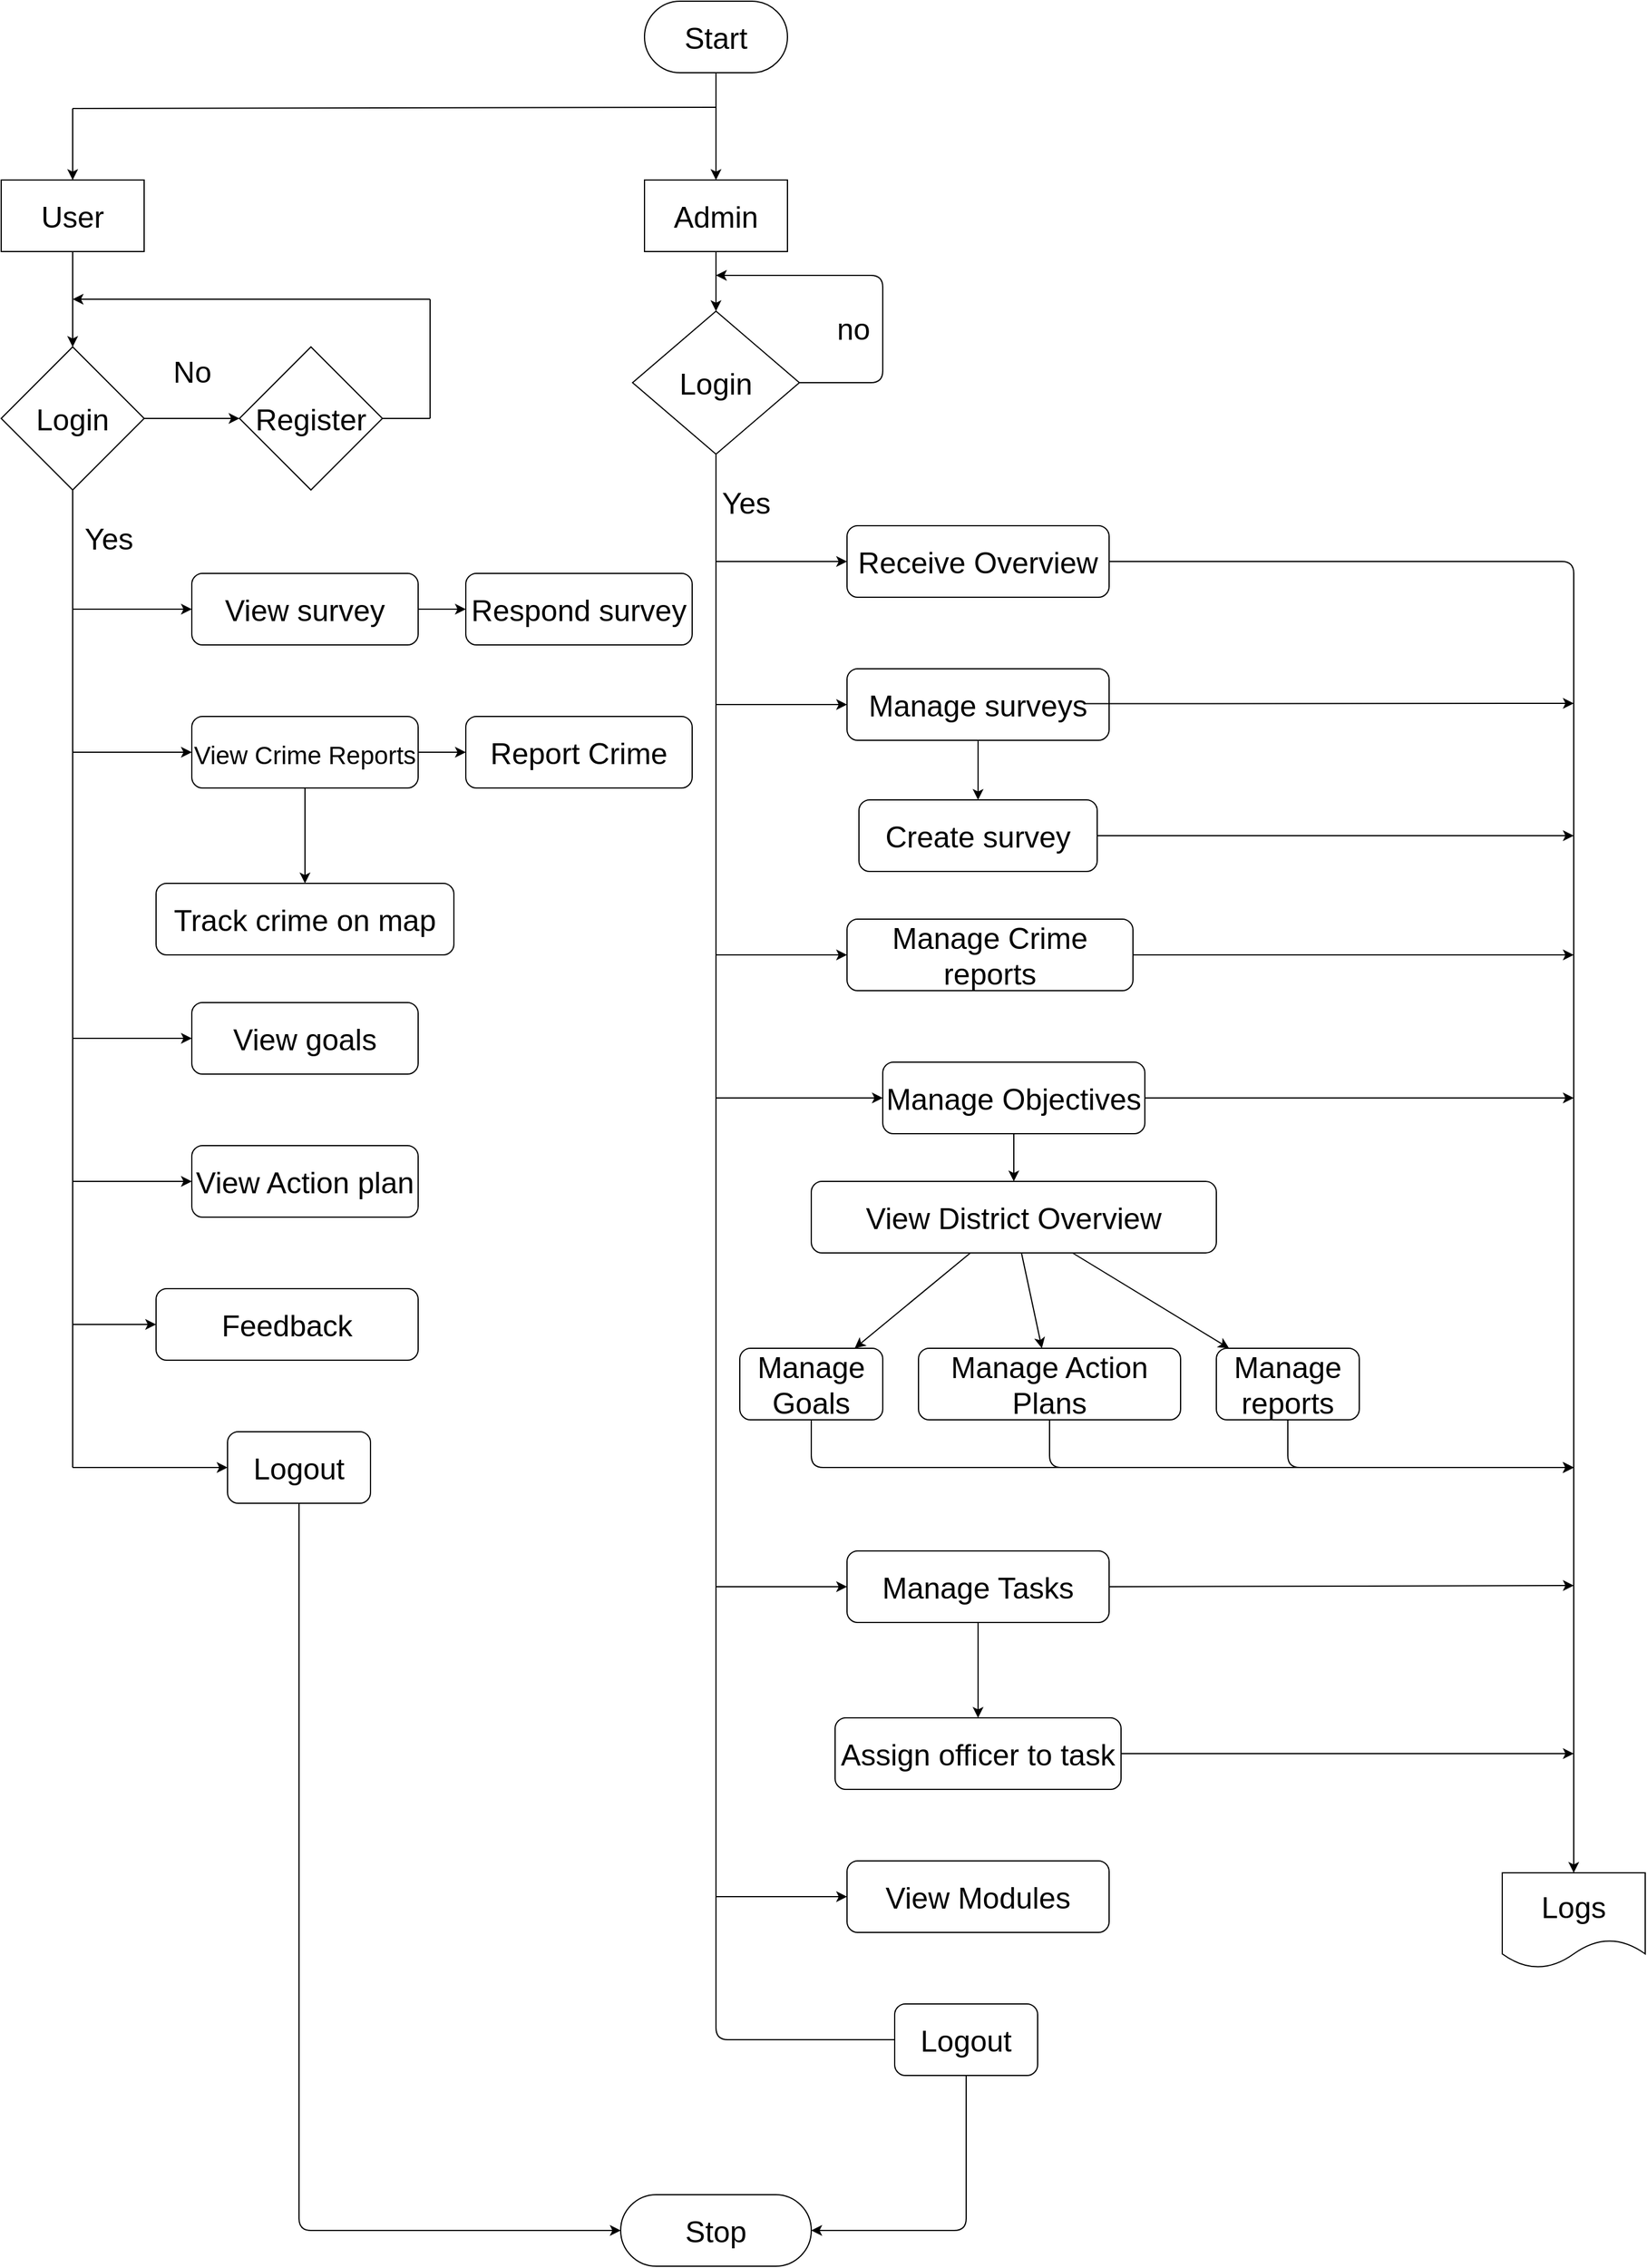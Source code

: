 <mxfile>
    <diagram id="1wK5Vb-VDPqRYVqnz03B" name="Page-1">
        <mxGraphModel dx="2206" dy="1609" grid="1" gridSize="10" guides="1" tooltips="1" connect="1" arrows="1" fold="1" page="1" pageScale="1" pageWidth="850" pageHeight="1100" math="0" shadow="0">
            <root>
                <mxCell id="0"/>
                <mxCell id="1" parent="0"/>
                <mxCell id="16" value="" style="edgeStyle=none;html=1;fontSize=25;fontColor=#000000;" edge="1" parent="1" source="13" target="15">
                    <mxGeometry relative="1" as="geometry"/>
                </mxCell>
                <mxCell id="13" value="User" style="rounded=0;whiteSpace=wrap;html=1;fontSize=25;fontColor=#000000;fillColor=#FFFFFF;" vertex="1" parent="1">
                    <mxGeometry x="230" y="200" width="120" height="60" as="geometry"/>
                </mxCell>
                <mxCell id="57" value="" style="edgeStyle=none;html=1;fontSize=25;fontColor=#000000;" edge="1" parent="1" source="14" target="56">
                    <mxGeometry relative="1" as="geometry"/>
                </mxCell>
                <mxCell id="14" value="Admin" style="rounded=0;whiteSpace=wrap;html=1;fontSize=25;fontColor=#000000;fillColor=#FFFFFF;" vertex="1" parent="1">
                    <mxGeometry x="770" y="200" width="120" height="60" as="geometry"/>
                </mxCell>
                <mxCell id="18" value="" style="edgeStyle=none;html=1;fontSize=25;fontColor=#000000;" edge="1" parent="1" source="15" target="17">
                    <mxGeometry relative="1" as="geometry"/>
                </mxCell>
                <mxCell id="15" value="Login" style="rhombus;whiteSpace=wrap;html=1;fontSize=25;fillColor=#FFFFFF;fontColor=#000000;rounded=0;" vertex="1" parent="1">
                    <mxGeometry x="230" y="340" width="120" height="120" as="geometry"/>
                </mxCell>
                <mxCell id="19" style="edgeStyle=none;html=1;fontSize=25;fontColor=#000000;" edge="1" parent="1">
                    <mxGeometry relative="1" as="geometry">
                        <mxPoint x="290" y="300" as="targetPoint"/>
                        <mxPoint x="590" y="300" as="sourcePoint"/>
                    </mxGeometry>
                </mxCell>
                <mxCell id="17" value="Register" style="rhombus;whiteSpace=wrap;html=1;fontSize=25;fillColor=#FFFFFF;fontColor=#000000;rounded=0;" vertex="1" parent="1">
                    <mxGeometry x="430" y="340" width="120" height="120" as="geometry"/>
                </mxCell>
                <mxCell id="20" value="" style="endArrow=none;html=1;fontSize=25;fontColor=#000000;exitX=1;exitY=0.5;exitDx=0;exitDy=0;" edge="1" parent="1" source="17">
                    <mxGeometry width="50" height="50" relative="1" as="geometry">
                        <mxPoint x="750" y="300" as="sourcePoint"/>
                        <mxPoint x="590" y="400" as="targetPoint"/>
                    </mxGeometry>
                </mxCell>
                <mxCell id="21" value="" style="endArrow=none;html=1;fontSize=25;fontColor=#000000;" edge="1" parent="1">
                    <mxGeometry width="50" height="50" relative="1" as="geometry">
                        <mxPoint x="590" y="300" as="sourcePoint"/>
                        <mxPoint x="590" y="400" as="targetPoint"/>
                    </mxGeometry>
                </mxCell>
                <mxCell id="22" value="" style="endArrow=none;html=1;fontSize=25;fontColor=#000000;exitX=0.5;exitY=1;exitDx=0;exitDy=0;" edge="1" parent="1" source="15">
                    <mxGeometry width="50" height="50" relative="1" as="geometry">
                        <mxPoint x="600" y="460" as="sourcePoint"/>
                        <mxPoint x="290" y="1280" as="targetPoint"/>
                    </mxGeometry>
                </mxCell>
                <mxCell id="23" value="" style="endArrow=classic;html=1;fontSize=25;fontColor=#000000;" edge="1" parent="1">
                    <mxGeometry width="50" height="50" relative="1" as="geometry">
                        <mxPoint x="290" y="560" as="sourcePoint"/>
                        <mxPoint x="390" y="560" as="targetPoint"/>
                    </mxGeometry>
                </mxCell>
                <mxCell id="83" value="" style="edgeStyle=none;html=1;fontSize=25;fontColor=#FFFFFF;" edge="1" parent="1" source="24" target="82">
                    <mxGeometry relative="1" as="geometry"/>
                </mxCell>
                <mxCell id="24" value="View survey" style="rounded=1;whiteSpace=wrap;html=1;fontSize=25;fontColor=#000000;fillColor=#FFFFFF;" vertex="1" parent="1">
                    <mxGeometry x="390" y="530" width="190" height="60" as="geometry"/>
                </mxCell>
                <mxCell id="25" value="" style="endArrow=classic;html=1;fontSize=25;fontColor=#000000;" edge="1" parent="1">
                    <mxGeometry width="50" height="50" relative="1" as="geometry">
                        <mxPoint x="290" y="680" as="sourcePoint"/>
                        <mxPoint x="390" y="680" as="targetPoint"/>
                    </mxGeometry>
                </mxCell>
                <mxCell id="85" value="" style="edgeStyle=none;html=1;fontSize=21;fontColor=#FFFFFF;" edge="1" parent="1" source="26" target="84">
                    <mxGeometry relative="1" as="geometry"/>
                </mxCell>
                <mxCell id="91" value="" style="edgeStyle=none;html=1;fontSize=25;fontColor=#FFFFFF;" edge="1" parent="1" source="26" target="90">
                    <mxGeometry relative="1" as="geometry"/>
                </mxCell>
                <mxCell id="26" value="&lt;font style=&quot;font-size: 21px;&quot;&gt;View Crime Reports&lt;/font&gt;" style="rounded=1;whiteSpace=wrap;html=1;fontSize=25;fontColor=#000000;fillColor=#FFFFFF;" vertex="1" parent="1">
                    <mxGeometry x="390" y="650" width="190" height="60" as="geometry"/>
                </mxCell>
                <mxCell id="27" value="View goals" style="rounded=1;whiteSpace=wrap;html=1;fontSize=25;fontColor=#000000;fillColor=#FFFFFF;" vertex="1" parent="1">
                    <mxGeometry x="390" y="890" width="190" height="60" as="geometry"/>
                </mxCell>
                <mxCell id="28" value="" style="endArrow=classic;html=1;fontSize=25;fontColor=#000000;" edge="1" parent="1">
                    <mxGeometry width="50" height="50" relative="1" as="geometry">
                        <mxPoint x="290" y="920" as="sourcePoint"/>
                        <mxPoint x="390" y="920" as="targetPoint"/>
                    </mxGeometry>
                </mxCell>
                <mxCell id="40" value="" style="endArrow=classic;html=1;fontSize=25;fontColor=#000000;" edge="1" parent="1">
                    <mxGeometry width="50" height="50" relative="1" as="geometry">
                        <mxPoint x="290" y="1160" as="sourcePoint"/>
                        <mxPoint x="360" y="1160" as="targetPoint"/>
                    </mxGeometry>
                </mxCell>
                <mxCell id="41" value="Feedback" style="rounded=1;whiteSpace=wrap;html=1;fontSize=25;fontColor=#000000;fillColor=#FFFFFF;" vertex="1" parent="1">
                    <mxGeometry x="360" y="1130" width="220" height="60" as="geometry"/>
                </mxCell>
                <mxCell id="44" value="" style="endArrow=classic;html=1;fontSize=25;fontColor=#000000;entryX=0;entryY=0.5;entryDx=0;entryDy=0;" edge="1" parent="1" target="45">
                    <mxGeometry width="50" height="50" relative="1" as="geometry">
                        <mxPoint x="290" y="1280" as="sourcePoint"/>
                        <mxPoint x="390" y="1280" as="targetPoint"/>
                    </mxGeometry>
                </mxCell>
                <mxCell id="47" value="" style="edgeStyle=none;html=1;fontSize=25;fontColor=#000000;exitX=0.5;exitY=1;exitDx=0;exitDy=0;exitPerimeter=0;" edge="1" parent="1" source="45" target="46">
                    <mxGeometry relative="1" as="geometry">
                        <mxPoint x="450" y="1580" as="sourcePoint"/>
                        <Array as="points">
                            <mxPoint x="480" y="1920"/>
                        </Array>
                    </mxGeometry>
                </mxCell>
                <mxCell id="45" value="Logout" style="rounded=1;whiteSpace=wrap;html=1;fontSize=25;fontColor=#000000;fillColor=#FFFFFF;" vertex="1" parent="1">
                    <mxGeometry x="420" y="1250" width="120" height="60" as="geometry"/>
                </mxCell>
                <mxCell id="46" value="Stop" style="whiteSpace=wrap;html=1;fontSize=25;fillColor=#FFFFFF;fontColor=#000000;rounded=1;arcSize=50;" vertex="1" parent="1">
                    <mxGeometry x="750" y="1890" width="160" height="60" as="geometry"/>
                </mxCell>
                <mxCell id="53" style="edgeStyle=none;html=1;exitX=0.5;exitY=1;exitDx=0;exitDy=0;entryX=0.5;entryY=0;entryDx=0;entryDy=0;fontSize=25;fontColor=#000000;" edge="1" parent="1" source="52" target="14">
                    <mxGeometry relative="1" as="geometry"/>
                </mxCell>
                <mxCell id="52" value="Start" style="rounded=1;whiteSpace=wrap;html=1;fontSize=25;fontColor=#000000;fillColor=#FFFFFF;arcSize=50;" vertex="1" parent="1">
                    <mxGeometry x="770" y="50" width="120" height="60" as="geometry"/>
                </mxCell>
                <mxCell id="54" value="" style="endArrow=none;html=1;fontSize=25;fontColor=#000000;" edge="1" parent="1">
                    <mxGeometry width="50" height="50" relative="1" as="geometry">
                        <mxPoint x="290" y="140" as="sourcePoint"/>
                        <mxPoint x="830" y="139" as="targetPoint"/>
                    </mxGeometry>
                </mxCell>
                <mxCell id="55" value="" style="endArrow=classic;html=1;fontSize=25;fontColor=#000000;entryX=0.5;entryY=0;entryDx=0;entryDy=0;" edge="1" parent="1" target="13">
                    <mxGeometry width="50" height="50" relative="1" as="geometry">
                        <mxPoint x="290" y="140" as="sourcePoint"/>
                        <mxPoint x="660" y="170" as="targetPoint"/>
                    </mxGeometry>
                </mxCell>
                <mxCell id="58" style="edgeStyle=none;html=1;exitX=1;exitY=0.5;exitDx=0;exitDy=0;fontSize=25;fontColor=#000000;" edge="1" parent="1" source="56">
                    <mxGeometry relative="1" as="geometry">
                        <mxPoint x="830" y="280" as="targetPoint"/>
                        <Array as="points">
                            <mxPoint x="970" y="370"/>
                            <mxPoint x="970" y="280"/>
                        </Array>
                    </mxGeometry>
                </mxCell>
                <mxCell id="59" style="edgeStyle=none;html=1;exitX=0.5;exitY=1;exitDx=0;exitDy=0;fontSize=25;fontColor=#000000;entryX=1;entryY=0.5;entryDx=0;entryDy=0;" edge="1" parent="1" source="56" target="114">
                    <mxGeometry relative="1" as="geometry">
                        <mxPoint x="690" y="1710" as="targetPoint"/>
                        <mxPoint x="830" y="700" as="sourcePoint"/>
                        <Array as="points">
                            <mxPoint x="830" y="1760"/>
                        </Array>
                    </mxGeometry>
                </mxCell>
                <mxCell id="56" value="Login" style="rhombus;whiteSpace=wrap;html=1;fontSize=25;fillColor=#FFFFFF;fontColor=#000000;rounded=0;" vertex="1" parent="1">
                    <mxGeometry x="760" y="310" width="140" height="120" as="geometry"/>
                </mxCell>
                <mxCell id="60" value="" style="endArrow=classic;html=1;fontSize=25;fontColor=#000000;" edge="1" parent="1">
                    <mxGeometry width="50" height="50" relative="1" as="geometry">
                        <mxPoint x="830" y="520" as="sourcePoint"/>
                        <mxPoint x="940" y="520" as="targetPoint"/>
                    </mxGeometry>
                </mxCell>
                <mxCell id="70" style="edgeStyle=none;html=1;exitX=1;exitY=0.5;exitDx=0;exitDy=0;fontSize=25;fontColor=#000000;entryX=0.5;entryY=0;entryDx=0;entryDy=0;" edge="1" parent="1" source="61" target="75">
                    <mxGeometry relative="1" as="geometry">
                        <mxPoint x="1330" y="1220" as="targetPoint"/>
                        <Array as="points">
                            <mxPoint x="1550" y="520"/>
                        </Array>
                    </mxGeometry>
                </mxCell>
                <mxCell id="61" value="Receive Overview" style="rounded=1;whiteSpace=wrap;html=1;fontSize=25;fontColor=#000000;fillColor=#FFFFFF;" vertex="1" parent="1">
                    <mxGeometry x="940" y="490" width="220" height="60" as="geometry"/>
                </mxCell>
                <mxCell id="93" value="" style="edgeStyle=none;html=1;fontSize=22;fontColor=#FFFFFF;" edge="1" parent="1" source="62" target="92">
                    <mxGeometry relative="1" as="geometry"/>
                </mxCell>
                <mxCell id="62" value="Manage surveys" style="rounded=1;whiteSpace=wrap;html=1;fontSize=25;fontColor=#000000;fillColor=#FFFFFF;" vertex="1" parent="1">
                    <mxGeometry x="940" y="610" width="220" height="60" as="geometry"/>
                </mxCell>
                <mxCell id="63" value="" style="endArrow=classic;html=1;fontSize=25;fontColor=#000000;" edge="1" parent="1">
                    <mxGeometry width="50" height="50" relative="1" as="geometry">
                        <mxPoint x="830" y="640" as="sourcePoint"/>
                        <mxPoint x="940" y="640" as="targetPoint"/>
                    </mxGeometry>
                </mxCell>
                <mxCell id="73" style="edgeStyle=none;html=1;exitX=1;exitY=0.5;exitDx=0;exitDy=0;fontSize=25;fontColor=#000000;" edge="1" parent="1" source="64">
                    <mxGeometry relative="1" as="geometry">
                        <mxPoint x="1550" y="850" as="targetPoint"/>
                    </mxGeometry>
                </mxCell>
                <mxCell id="64" value="&lt;font style=&quot;font-size: 25px;&quot;&gt;Manage Crime reports&lt;/font&gt;" style="rounded=1;whiteSpace=wrap;html=1;fontSize=25;fontColor=#000000;fillColor=#FFFFFF;" vertex="1" parent="1">
                    <mxGeometry x="940" y="820" width="240" height="60" as="geometry"/>
                </mxCell>
                <mxCell id="65" value="" style="endArrow=classic;html=1;fontSize=25;fontColor=#000000;" edge="1" parent="1">
                    <mxGeometry width="50" height="50" relative="1" as="geometry">
                        <mxPoint x="830" y="850" as="sourcePoint"/>
                        <mxPoint x="940" y="850" as="targetPoint"/>
                    </mxGeometry>
                </mxCell>
                <mxCell id="66" value="" style="endArrow=classic;html=1;fontSize=25;fontColor=#000000;entryX=0;entryY=0.5;entryDx=0;entryDy=0;" edge="1" parent="1" target="67">
                    <mxGeometry width="50" height="50" relative="1" as="geometry">
                        <mxPoint x="830" y="970" as="sourcePoint"/>
                        <mxPoint x="940" y="970" as="targetPoint"/>
                    </mxGeometry>
                </mxCell>
                <mxCell id="72" style="edgeStyle=none;html=1;exitX=1;exitY=0.5;exitDx=0;exitDy=0;fontSize=25;fontColor=#000000;" edge="1" parent="1" source="67">
                    <mxGeometry relative="1" as="geometry">
                        <mxPoint x="1550" y="970" as="targetPoint"/>
                    </mxGeometry>
                </mxCell>
                <mxCell id="96" value="" style="edgeStyle=none;html=1;fontSize=25;fontColor=#FFFFFF;" edge="1" parent="1" source="67" target="95">
                    <mxGeometry relative="1" as="geometry"/>
                </mxCell>
                <mxCell id="67" value="Manage Objectives" style="rounded=1;whiteSpace=wrap;html=1;fontSize=25;fontColor=#000000;fillColor=#FFFFFF;" vertex="1" parent="1">
                    <mxGeometry x="970" y="940" width="220" height="60" as="geometry"/>
                </mxCell>
                <mxCell id="68" value="" style="endArrow=classic;html=1;fontSize=25;fontColor=#000000;" edge="1" parent="1">
                    <mxGeometry width="50" height="50" relative="1" as="geometry">
                        <mxPoint x="830" y="1380" as="sourcePoint"/>
                        <mxPoint x="940" y="1380" as="targetPoint"/>
                    </mxGeometry>
                </mxCell>
                <mxCell id="71" style="edgeStyle=none;html=1;exitX=1;exitY=0.5;exitDx=0;exitDy=0;fontSize=25;fontColor=#000000;" edge="1" parent="1" source="69">
                    <mxGeometry relative="1" as="geometry">
                        <mxPoint x="1550" y="1379" as="targetPoint"/>
                    </mxGeometry>
                </mxCell>
                <mxCell id="107" value="" style="edgeStyle=none;html=1;fontSize=25;fontColor=#FFFFFF;" edge="1" parent="1" source="69" target="106">
                    <mxGeometry relative="1" as="geometry"/>
                </mxCell>
                <mxCell id="69" value="Manage Tasks" style="rounded=1;whiteSpace=wrap;html=1;fontSize=25;fontColor=#000000;fillColor=#FFFFFF;" vertex="1" parent="1">
                    <mxGeometry x="940" y="1350" width="220" height="60" as="geometry"/>
                </mxCell>
                <mxCell id="74" style="edgeStyle=none;html=1;exitX=1;exitY=0.5;exitDx=0;exitDy=0;fontSize=25;fontColor=#000000;" edge="1" parent="1">
                    <mxGeometry relative="1" as="geometry">
                        <mxPoint x="1550" y="639" as="targetPoint"/>
                        <mxPoint x="1140" y="639.29" as="sourcePoint"/>
                    </mxGeometry>
                </mxCell>
                <mxCell id="75" value="Logs" style="shape=document;whiteSpace=wrap;html=1;boundedLbl=1;fontSize=25;fontColor=#000000;fillColor=#FFFFFF;" vertex="1" parent="1">
                    <mxGeometry x="1490" y="1620" width="120" height="80" as="geometry"/>
                </mxCell>
                <mxCell id="76" value="no" style="text;html=1;align=center;verticalAlign=middle;resizable=0;points=[];autosize=1;strokeColor=none;fillColor=none;fontSize=25;fontColor=#000000;" vertex="1" parent="1">
                    <mxGeometry x="920" y="304" width="50" height="40" as="geometry"/>
                </mxCell>
                <mxCell id="77" value="Yes" style="text;html=1;align=center;verticalAlign=middle;resizable=0;points=[];autosize=1;strokeColor=none;fillColor=none;fontSize=25;fontColor=#000000;" vertex="1" parent="1">
                    <mxGeometry x="825" y="450" width="60" height="40" as="geometry"/>
                </mxCell>
                <mxCell id="78" value="No" style="text;html=1;align=center;verticalAlign=middle;resizable=0;points=[];autosize=1;strokeColor=none;fillColor=none;fontSize=25;fontColor=#000000;" vertex="1" parent="1">
                    <mxGeometry x="360" y="340" width="60" height="40" as="geometry"/>
                </mxCell>
                <mxCell id="79" value="Yes" style="text;html=1;align=center;verticalAlign=middle;resizable=0;points=[];autosize=1;strokeColor=none;fillColor=none;fontSize=25;fontColor=#000000;" vertex="1" parent="1">
                    <mxGeometry x="290" y="480" width="60" height="40" as="geometry"/>
                </mxCell>
                <mxCell id="82" value="Respond survey" style="whiteSpace=wrap;html=1;fontSize=25;fillColor=#FFFFFF;fontColor=#000000;rounded=1;" vertex="1" parent="1">
                    <mxGeometry x="620" y="530" width="190" height="60" as="geometry"/>
                </mxCell>
                <mxCell id="84" value="&lt;font style=&quot;font-size: 25px;&quot;&gt;Report Crime&lt;/font&gt;" style="whiteSpace=wrap;html=1;fontSize=25;fillColor=#FFFFFF;fontColor=#000000;rounded=1;" vertex="1" parent="1">
                    <mxGeometry x="620" y="650" width="190" height="60" as="geometry"/>
                </mxCell>
                <mxCell id="86" value="" style="endArrow=classic;html=1;fontSize=25;fontColor=#000000;" edge="1" parent="1">
                    <mxGeometry width="50" height="50" relative="1" as="geometry">
                        <mxPoint x="290" y="1040" as="sourcePoint"/>
                        <mxPoint x="390" y="1040" as="targetPoint"/>
                    </mxGeometry>
                </mxCell>
                <mxCell id="87" value="View Action plan" style="rounded=1;whiteSpace=wrap;html=1;fontSize=25;fontColor=#000000;fillColor=#FFFFFF;" vertex="1" parent="1">
                    <mxGeometry x="390" y="1010" width="190" height="60" as="geometry"/>
                </mxCell>
                <mxCell id="90" value="Track crime on map" style="whiteSpace=wrap;html=1;fontSize=25;fillColor=#FFFFFF;fontColor=#000000;rounded=1;" vertex="1" parent="1">
                    <mxGeometry x="360" y="790" width="250" height="60" as="geometry"/>
                </mxCell>
                <mxCell id="94" style="edgeStyle=none;html=1;exitX=1;exitY=0.5;exitDx=0;exitDy=0;fontSize=22;fontColor=#FFFFFF;" edge="1" parent="1" source="92">
                    <mxGeometry relative="1" as="geometry">
                        <mxPoint x="1550" y="750" as="targetPoint"/>
                    </mxGeometry>
                </mxCell>
                <mxCell id="92" value="Create survey" style="whiteSpace=wrap;html=1;fontSize=25;fillColor=#FFFFFF;fontColor=#000000;rounded=1;" vertex="1" parent="1">
                    <mxGeometry x="950" y="720" width="200" height="60" as="geometry"/>
                </mxCell>
                <mxCell id="98" value="" style="edgeStyle=none;html=1;fontSize=25;fontColor=#FFFFFF;" edge="1" parent="1" source="95" target="97">
                    <mxGeometry relative="1" as="geometry"/>
                </mxCell>
                <mxCell id="100" value="" style="edgeStyle=none;html=1;fontSize=25;fontColor=#FFFFFF;" edge="1" parent="1" source="95" target="99">
                    <mxGeometry relative="1" as="geometry"/>
                </mxCell>
                <mxCell id="102" value="" style="edgeStyle=none;html=1;fontSize=25;fontColor=#FFFFFF;" edge="1" parent="1" source="95" target="101">
                    <mxGeometry relative="1" as="geometry"/>
                </mxCell>
                <mxCell id="95" value="View District Overview" style="whiteSpace=wrap;html=1;fontSize=25;fillColor=#FFFFFF;fontColor=#000000;rounded=1;" vertex="1" parent="1">
                    <mxGeometry x="910" y="1040" width="340" height="60" as="geometry"/>
                </mxCell>
                <mxCell id="105" style="edgeStyle=none;html=1;exitX=0.5;exitY=1;exitDx=0;exitDy=0;fontSize=25;fontColor=#FFFFFF;" edge="1" parent="1" source="97">
                    <mxGeometry relative="1" as="geometry">
                        <mxPoint x="1550" y="1280" as="targetPoint"/>
                        <Array as="points">
                            <mxPoint x="910" y="1280"/>
                        </Array>
                    </mxGeometry>
                </mxCell>
                <mxCell id="97" value="Manage Goals" style="whiteSpace=wrap;html=1;fontSize=25;fillColor=#FFFFFF;fontColor=#000000;rounded=1;" vertex="1" parent="1">
                    <mxGeometry x="850" y="1180" width="120" height="60" as="geometry"/>
                </mxCell>
                <mxCell id="103" style="edgeStyle=none;html=1;exitX=0.5;exitY=1;exitDx=0;exitDy=0;fontSize=25;fontColor=#FFFFFF;" edge="1" parent="1" source="99">
                    <mxGeometry relative="1" as="geometry">
                        <mxPoint x="1550" y="1280" as="targetPoint"/>
                        <Array as="points">
                            <mxPoint x="1310" y="1280"/>
                        </Array>
                    </mxGeometry>
                </mxCell>
                <mxCell id="99" value="Manage reports" style="whiteSpace=wrap;html=1;fontSize=25;fillColor=#FFFFFF;fontColor=#000000;rounded=1;" vertex="1" parent="1">
                    <mxGeometry x="1250" y="1180" width="120" height="60" as="geometry"/>
                </mxCell>
                <mxCell id="104" style="edgeStyle=none;html=1;exitX=0.5;exitY=1;exitDx=0;exitDy=0;fontSize=25;fontColor=#FFFFFF;" edge="1" parent="1" source="101">
                    <mxGeometry relative="1" as="geometry">
                        <mxPoint x="1550" y="1280" as="targetPoint"/>
                        <Array as="points">
                            <mxPoint x="1110" y="1280"/>
                        </Array>
                    </mxGeometry>
                </mxCell>
                <mxCell id="101" value="Manage Action Plans" style="whiteSpace=wrap;html=1;fontSize=25;fillColor=#FFFFFF;fontColor=#000000;rounded=1;" vertex="1" parent="1">
                    <mxGeometry x="1000" y="1180" width="220" height="60" as="geometry"/>
                </mxCell>
                <mxCell id="108" style="edgeStyle=none;html=1;exitX=1;exitY=0.5;exitDx=0;exitDy=0;fontSize=25;fontColor=#FFFFFF;" edge="1" parent="1" source="106">
                    <mxGeometry relative="1" as="geometry">
                        <mxPoint x="1550" y="1520" as="targetPoint"/>
                    </mxGeometry>
                </mxCell>
                <mxCell id="106" value="Assign officer to task" style="whiteSpace=wrap;html=1;fontSize=25;fillColor=#FFFFFF;fontColor=#000000;rounded=1;" vertex="1" parent="1">
                    <mxGeometry x="930" y="1490" width="240" height="60" as="geometry"/>
                </mxCell>
                <mxCell id="109" value="" style="endArrow=classic;html=1;fontSize=25;fontColor=#000000;" edge="1" parent="1">
                    <mxGeometry width="50" height="50" relative="1" as="geometry">
                        <mxPoint x="830" y="1640" as="sourcePoint"/>
                        <mxPoint x="940" y="1640" as="targetPoint"/>
                    </mxGeometry>
                </mxCell>
                <mxCell id="110" value="View Modules" style="rounded=1;whiteSpace=wrap;html=1;fontSize=25;fontColor=#000000;fillColor=#FFFFFF;" vertex="1" parent="1">
                    <mxGeometry x="940" y="1610" width="220" height="60" as="geometry"/>
                </mxCell>
                <mxCell id="117" style="edgeStyle=none;html=1;exitX=0.5;exitY=1;exitDx=0;exitDy=0;entryX=1;entryY=0.5;entryDx=0;entryDy=0;fontSize=25;fontColor=#FFFFFF;" edge="1" parent="1" source="114" target="46">
                    <mxGeometry relative="1" as="geometry">
                        <Array as="points">
                            <mxPoint x="1040" y="1920"/>
                        </Array>
                    </mxGeometry>
                </mxCell>
                <mxCell id="114" value="Logout" style="rounded=1;whiteSpace=wrap;html=1;fontSize=25;fontColor=#000000;fillColor=#FFFFFF;" vertex="1" parent="1">
                    <mxGeometry x="980" y="1730" width="120" height="60" as="geometry"/>
                </mxCell>
            </root>
        </mxGraphModel>
    </diagram>
</mxfile>